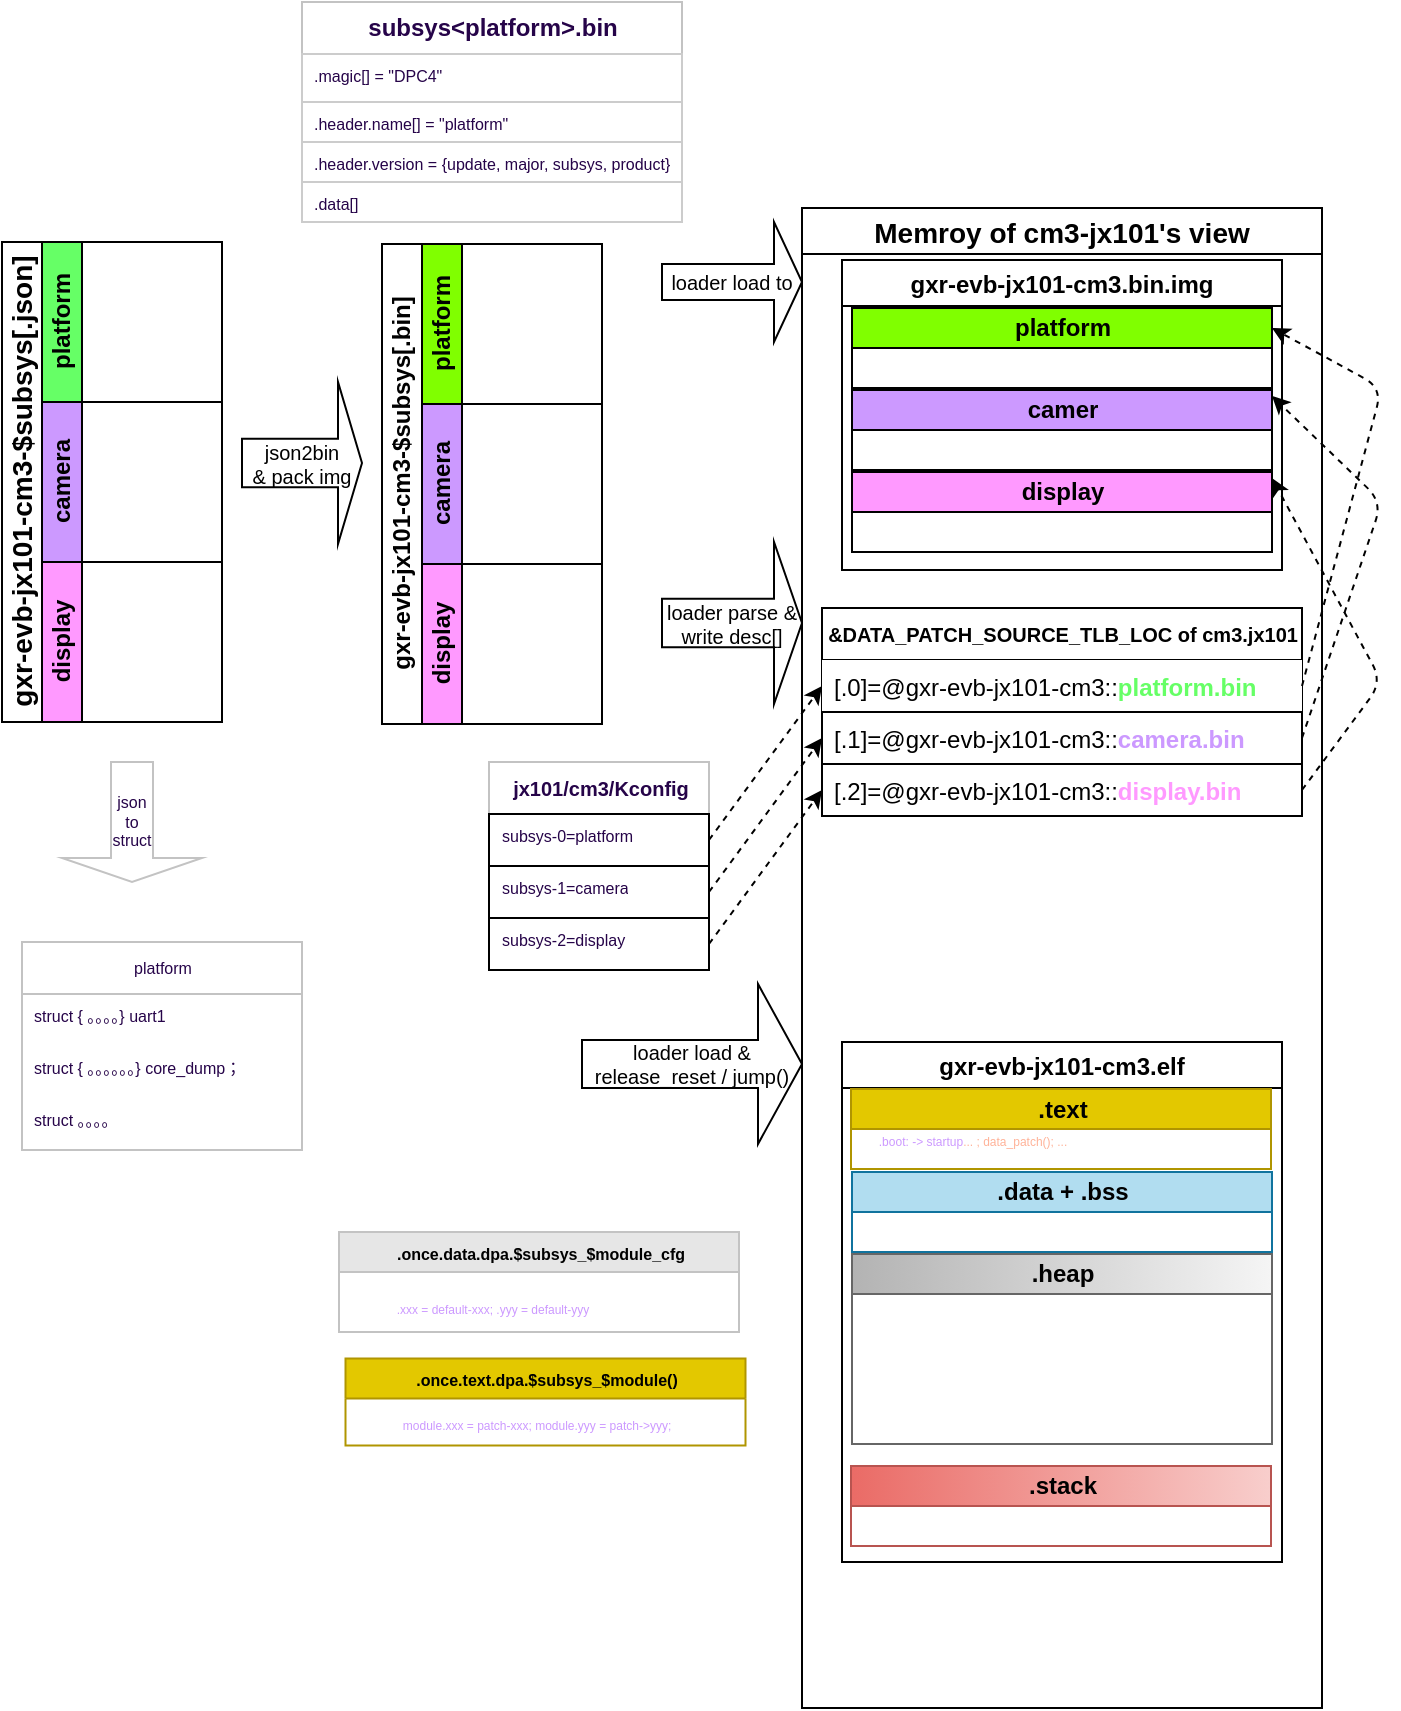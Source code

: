 <mxfile>
    <diagram id="vT99LtTNEYBTbsqwjrP1" name="Page-1">
        <mxGraphModel dx="1839" dy="947" grid="1" gridSize="10" guides="1" tooltips="1" connect="1" arrows="1" fold="1" page="1" pageScale="1" pageWidth="850" pageHeight="1100" math="0" shadow="0">
            <root>
                <mxCell id="0"/>
                <mxCell id="1" parent="0"/>
                <mxCell id="2" value="&lt;font style=&quot;font-size: 14px;&quot;&gt;gxr-evb-jx101-cm3-$subsys[.json]&lt;/font&gt;" style="swimlane;childLayout=stackLayout;resizeParent=1;resizeParentMax=0;horizontal=0;startSize=20;horizontalStack=0;html=1;" vertex="1" parent="1">
                    <mxGeometry x="70" y="120" width="110" height="240" as="geometry">
                        <mxRectangle x="70" y="120" width="40" height="260" as="alternateBounds"/>
                    </mxGeometry>
                </mxCell>
                <mxCell id="3" value="platform" style="swimlane;startSize=20;horizontal=0;html=1;fillColor=#66FF66;" vertex="1" parent="2">
                    <mxGeometry x="20" width="90" height="80" as="geometry"/>
                </mxCell>
                <mxCell id="4" value="camera" style="swimlane;startSize=20;horizontal=0;html=1;fillColor=#CC99FF;" vertex="1" parent="2">
                    <mxGeometry x="20" y="80" width="90" height="80" as="geometry"/>
                </mxCell>
                <mxCell id="5" value="&lt;span style=&quot;background-color: rgb(255, 153, 255);&quot;&gt;display&lt;/span&gt;" style="swimlane;startSize=20;horizontal=0;html=1;fillColor=#FF99FF;" vertex="1" parent="2">
                    <mxGeometry x="20" y="160" width="90" height="80" as="geometry"/>
                </mxCell>
                <mxCell id="11" value="gxr-evb-jx101-cm3-$subsys[.bin]" style="swimlane;childLayout=stackLayout;resizeParent=1;resizeParentMax=0;horizontal=0;startSize=20;horizontalStack=0;html=1;" vertex="1" parent="1">
                    <mxGeometry x="260" y="121" width="110" height="240" as="geometry"/>
                </mxCell>
                <mxCell id="12" value="platform" style="swimlane;startSize=20;horizontal=0;html=1;fillColor=#80FF00;" vertex="1" parent="11">
                    <mxGeometry x="20" width="90" height="80" as="geometry"/>
                </mxCell>
                <mxCell id="13" value="camera" style="swimlane;startSize=20;horizontal=0;html=1;fillColor=#CC99FF;" vertex="1" parent="11">
                    <mxGeometry x="20" y="80" width="90" height="80" as="geometry"/>
                </mxCell>
                <mxCell id="14" value="display" style="swimlane;startSize=20;horizontal=0;html=1;fillColor=#FF99FF;" vertex="1" parent="11">
                    <mxGeometry x="20" y="160" width="90" height="80" as="geometry"/>
                </mxCell>
                <object label="json2bin&lt;br&gt;&amp;amp; pack img" id="15">
                    <mxCell style="shape=singleArrow;whiteSpace=wrap;html=1;fontSize=10;" vertex="1" parent="1">
                        <mxGeometry x="190" y="190" width="60" height="81" as="geometry"/>
                    </mxCell>
                </object>
                <object label="loader load to" id="16">
                    <mxCell style="shape=singleArrow;whiteSpace=wrap;html=1;fontSize=10;" vertex="1" parent="1">
                        <mxGeometry x="400" y="110" width="70" height="60" as="geometry"/>
                    </mxCell>
                </object>
                <object label="loader parse &amp;amp; write desc[]" id="17">
                    <mxCell style="shape=singleArrow;whiteSpace=wrap;html=1;fontSize=10;" vertex="1" parent="1">
                        <mxGeometry x="400" y="270" width="70" height="81" as="geometry"/>
                    </mxCell>
                </object>
                <mxCell id="18" value="Memroy of cm3-jx101's view" style="swimlane;fontSize=14;fillColor=#FFFFFF;" vertex="1" parent="1">
                    <mxGeometry x="470" y="103" width="260" height="750" as="geometry"/>
                </mxCell>
                <mxCell id="7" value="&lt;font style=&quot;font-size: 10px;&quot;&gt;&amp;amp;DATA_PATCH_SOURCE_TLB_LOC of cm3.jx101&lt;/font&gt;" style="swimlane;fontStyle=1;childLayout=stackLayout;horizontal=1;startSize=26;fillColor=none;horizontalStack=0;resizeParent=1;resizeParentMax=0;resizeLast=0;collapsible=1;marginBottom=0;html=1;" vertex="1" parent="18">
                    <mxGeometry x="10" y="200" width="240" height="104" as="geometry"/>
                </mxCell>
                <mxCell id="8" value="[.0]=@&lt;span style=&quot;text-align: center; background-color: rgb(255, 255, 255);&quot;&gt;gxr-evb-jx101-cm3::&lt;/span&gt;&lt;b&gt;&lt;font color=&quot;#66ff66&quot;&gt;platform.bin&lt;/font&gt;&lt;/b&gt;" style="text;strokeColor=none;fillColor=default;align=left;verticalAlign=top;spacingLeft=4;spacingRight=4;overflow=hidden;rotatable=0;points=[[0,0.5],[1,0.5]];portConstraint=eastwest;whiteSpace=wrap;html=1;" vertex="1" parent="7">
                    <mxGeometry y="26" width="240" height="26" as="geometry"/>
                </mxCell>
                <mxCell id="9" value="[.1]=@&lt;span style=&quot;border-color: var(--border-color); text-align: center; background-color: rgb(255, 255, 255);&quot;&gt;gxr-evb-jx101-cm3::&lt;/span&gt;&lt;b&gt;&lt;font color=&quot;#cc99ff&quot;&gt;camera.bin&lt;/font&gt;&lt;/b&gt;" style="text;strokeColor=default;fillColor=none;align=left;verticalAlign=top;spacingLeft=4;spacingRight=4;overflow=hidden;rotatable=0;points=[[0,0.5],[1,0.5]];portConstraint=eastwest;whiteSpace=wrap;html=1;" vertex="1" parent="7">
                    <mxGeometry y="52" width="240" height="26" as="geometry"/>
                </mxCell>
                <mxCell id="10" value="[.2]=@&lt;span style=&quot;border-color: var(--border-color); text-align: center; background-color: rgb(255, 255, 255);&quot;&gt;gxr-evb-jx101-cm3::&lt;/span&gt;&lt;b&gt;&lt;font color=&quot;#ff99ff&quot;&gt;display.bin&lt;/font&gt;&lt;/b&gt;" style="text;strokeColor=none;fillColor=none;align=left;verticalAlign=top;spacingLeft=4;spacingRight=4;overflow=hidden;rotatable=0;points=[[0,0.5],[1,0.5]];portConstraint=eastwest;whiteSpace=wrap;html=1;" vertex="1" parent="7">
                    <mxGeometry y="78" width="240" height="26" as="geometry"/>
                </mxCell>
                <mxCell id="26" value="gxr-evb-jx101-cm3.bin.img" style="swimlane;fontSize=12;fillColor=#FFFFFF;fontStyle=1" vertex="1" parent="18">
                    <mxGeometry x="20" y="26" width="220" height="155" as="geometry"/>
                </mxCell>
                <mxCell id="31" value="platform" style="swimlane;startSize=20;horizontal=0;html=1;fillColor=#80FF00;rotation=90;" vertex="1" parent="26">
                    <mxGeometry x="90" y="-61" width="40" height="210" as="geometry"/>
                </mxCell>
                <mxCell id="32" value="camer" style="swimlane;startSize=20;horizontal=0;html=1;fillColor=#CC99FF;rotation=90;" vertex="1" parent="26">
                    <mxGeometry x="90" y="-20" width="40" height="210" as="geometry"/>
                </mxCell>
                <mxCell id="33" value="display" style="swimlane;startSize=20;horizontal=0;html=1;fillColor=#FF99FF;rotation=90;" vertex="1" parent="26">
                    <mxGeometry x="90" y="21" width="40" height="210" as="geometry"/>
                </mxCell>
                <mxCell id="34" value="" style="endArrow=classic;html=1;fontSize=12;entryX=0.25;entryY=0;entryDx=0;entryDy=0;dashed=1;" edge="1" parent="18" target="31">
                    <mxGeometry width="50" height="50" relative="1" as="geometry">
                        <mxPoint x="250" y="239" as="sourcePoint"/>
                        <mxPoint x="-20" y="230" as="targetPoint"/>
                        <Array as="points">
                            <mxPoint x="290" y="90"/>
                        </Array>
                    </mxGeometry>
                </mxCell>
                <mxCell id="37" value="gxr-evb-jx101-cm3.elf" style="swimlane;fontSize=12;fillColor=#FFFFFF;" vertex="1" parent="18">
                    <mxGeometry x="20" y="417" width="220" height="260" as="geometry"/>
                </mxCell>
                <mxCell id="38" value=".text" style="swimlane;startSize=20;horizontal=0;html=1;fillColor=#e3c800;rotation=90;fontColor=#000000;strokeColor=#B09500;" vertex="1" parent="37">
                    <mxGeometry x="89.5" y="-61.5" width="40" height="210" as="geometry"/>
                </mxCell>
                <mxCell id="43" value="&lt;font style=&quot;font-size: 6px;&quot;&gt;.boot: -&amp;gt; startup&lt;font color=&quot;#ffb399&quot;&gt;... ; data_patch(); ...&lt;/font&gt;&lt;/font&gt;" style="text;html=1;align=center;verticalAlign=middle;resizable=0;points=[];autosize=1;strokeColor=none;fillColor=none;fontSize=12;fontColor=#cc99ff;" vertex="1" parent="38">
                    <mxGeometry x="-85" y="94" width="120" height="30" as="geometry"/>
                </mxCell>
                <mxCell id="39" value=".data + .bss" style="swimlane;startSize=20;horizontal=0;html=1;fillColor=#b1ddf0;rotation=90;strokeColor=#10739e;" vertex="1" parent="37">
                    <mxGeometry x="90" y="-20" width="40" height="210" as="geometry"/>
                </mxCell>
                <mxCell id="40" value=".heap" style="swimlane;startSize=20;horizontal=0;html=1;fillColor=#f5f5f5;rotation=90;strokeColor=#666666;gradientColor=#b3b3b3;" vertex="1" parent="37">
                    <mxGeometry x="62.5" y="48.5" width="95" height="210" as="geometry"/>
                </mxCell>
                <mxCell id="41" value=".stack" style="swimlane;startSize=20;horizontal=0;html=1;fillColor=#f8cecc;rotation=90;strokeColor=#b85450;gradientColor=#ea6b66;" vertex="1" parent="37">
                    <mxGeometry x="89.5" y="127" width="40" height="210" as="geometry"/>
                </mxCell>
                <mxCell id="35" value="" style="endArrow=classic;html=1;fontSize=12;entryX=0.25;entryY=0;entryDx=0;entryDy=0;dashed=1;exitX=1;exitY=0.5;exitDx=0;exitDy=0;" edge="1" parent="1" source="9">
                    <mxGeometry width="50" height="50" relative="1" as="geometry">
                        <mxPoint x="720" y="376.0" as="sourcePoint"/>
                        <mxPoint x="705" y="197" as="targetPoint"/>
                        <Array as="points">
                            <mxPoint x="760" y="250"/>
                        </Array>
                    </mxGeometry>
                </mxCell>
                <mxCell id="36" value="" style="endArrow=classic;html=1;fontSize=12;entryX=0.25;entryY=0;entryDx=0;entryDy=0;dashed=1;exitX=1;exitY=0.5;exitDx=0;exitDy=0;" edge="1" parent="1" source="10">
                    <mxGeometry width="50" height="50" relative="1" as="geometry">
                        <mxPoint x="720" y="406" as="sourcePoint"/>
                        <mxPoint x="705" y="238" as="targetPoint"/>
                        <Array as="points">
                            <mxPoint x="760" y="340"/>
                        </Array>
                    </mxGeometry>
                </mxCell>
                <mxCell id="64" value="&lt;font style=&quot;font-size: 8px;&quot;&gt;.once.data.dpa.$subsys_$module_cfg&lt;/font&gt;" style="swimlane;startSize=20;horizontal=0;html=1;fillColor=#E6E6E6;rotation=90;fontColor=#000000;strokeColor=#c3c3c3;" vertex="1" parent="1">
                    <mxGeometry x="313.5" y="540" width="50" height="200" as="geometry"/>
                </mxCell>
                <mxCell id="65" value="&lt;span style=&quot;font-size: 6px;&quot;&gt;.xxx = default-xxx; .yyy = default-yyy&lt;/span&gt;" style="text;html=1;align=center;verticalAlign=middle;resizable=0;points=[];autosize=1;strokeColor=none;fillColor=none;fontSize=12;fontColor=#cc99ff;" vertex="1" parent="64">
                    <mxGeometry x="-58.5" y="97" width="120" height="30" as="geometry"/>
                </mxCell>
                <mxCell id="74" value="&lt;b&gt;&lt;font style=&quot;font-size: 10px;&quot;&gt;jx101/cm3/Kconfig&lt;/font&gt;&lt;/b&gt;" style="swimlane;fontStyle=0;childLayout=stackLayout;horizontal=1;startSize=26;fillColor=none;horizontalStack=0;resizeParent=1;resizeParentMax=0;resizeLast=0;collapsible=1;marginBottom=0;html=1;labelBackgroundColor=#ffffff;strokeColor=#c3c3c3;fontSize=8;fontColor=#260449;" vertex="1" parent="1">
                    <mxGeometry x="313.5" y="380" width="110" height="104" as="geometry"/>
                </mxCell>
                <mxCell id="75" value="subsys-0=platform" style="text;strokeColor=default;fillColor=none;align=left;verticalAlign=top;spacingLeft=4;spacingRight=4;overflow=hidden;rotatable=0;points=[[0,0.5],[1,0.5]];portConstraint=eastwest;whiteSpace=wrap;html=1;labelBackgroundColor=#ffffff;fontSize=8;fontColor=#260449;" vertex="1" parent="74">
                    <mxGeometry y="26" width="110" height="26" as="geometry"/>
                </mxCell>
                <mxCell id="76" value="subsys-1=camera" style="text;strokeColor=default;fillColor=none;align=left;verticalAlign=top;spacingLeft=4;spacingRight=4;overflow=hidden;rotatable=0;points=[[0,0.5],[1,0.5]];portConstraint=eastwest;whiteSpace=wrap;html=1;labelBackgroundColor=#ffffff;fontSize=8;fontColor=#260449;" vertex="1" parent="74">
                    <mxGeometry y="52" width="110" height="26" as="geometry"/>
                </mxCell>
                <mxCell id="77" value="subsys-2=display" style="text;strokeColor=default;fillColor=none;align=left;verticalAlign=top;spacingLeft=4;spacingRight=4;overflow=hidden;rotatable=0;points=[[0,0.5],[1,0.5]];portConstraint=eastwest;whiteSpace=wrap;html=1;labelBackgroundColor=#ffffff;fontSize=8;fontColor=#260449;" vertex="1" parent="74">
                    <mxGeometry y="78" width="110" height="26" as="geometry"/>
                </mxCell>
                <mxCell id="44" value="&lt;font style=&quot;font-size: 8px;&quot;&gt;.once.text.dpa.$subsys_$module()&lt;/font&gt;" style="swimlane;startSize=20;horizontal=0;html=1;fillColor=#e3c800;rotation=90;fontColor=#000000;strokeColor=#B09500;" vertex="1" parent="1">
                    <mxGeometry x="320" y="600" width="43.5" height="200" as="geometry"/>
                </mxCell>
                <mxCell id="45" value="&lt;span style=&quot;font-size: 6px;&quot;&gt;module.xxx = patch-xxx; module.yyy = patch-&amp;gt;yyy;&lt;/span&gt;" style="text;html=1;align=center;verticalAlign=middle;resizable=0;points=[];autosize=1;strokeColor=none;fillColor=none;fontSize=12;fontColor=#cc99ff;" vertex="1" parent="44">
                    <mxGeometry x="-62.75" y="94.75" width="160" height="30" as="geometry"/>
                </mxCell>
                <mxCell id="78" value="platform" style="swimlane;fontStyle=0;childLayout=stackLayout;horizontal=1;startSize=26;fillColor=none;horizontalStack=0;resizeParent=1;resizeParentMax=0;resizeLast=0;collapsible=1;marginBottom=0;html=1;labelBackgroundColor=#ffffff;strokeColor=#c3c3c3;fontSize=8;fontColor=#260449;" vertex="1" parent="1">
                    <mxGeometry x="80" y="470" width="140" height="104" as="geometry"/>
                </mxCell>
                <mxCell id="79" value="struct { 。。。。} uart1" style="text;strokeColor=none;fillColor=none;align=left;verticalAlign=top;spacingLeft=4;spacingRight=4;overflow=hidden;rotatable=0;points=[[0,0.5],[1,0.5]];portConstraint=eastwest;whiteSpace=wrap;html=1;labelBackgroundColor=#ffffff;fontSize=8;fontColor=#260449;" vertex="1" parent="78">
                    <mxGeometry y="26" width="140" height="26" as="geometry"/>
                </mxCell>
                <mxCell id="80" value="struct { 。。。。。。} core_dump；" style="text;strokeColor=none;fillColor=none;align=left;verticalAlign=top;spacingLeft=4;spacingRight=4;overflow=hidden;rotatable=0;points=[[0,0.5],[1,0.5]];portConstraint=eastwest;whiteSpace=wrap;html=1;labelBackgroundColor=#ffffff;fontSize=8;fontColor=#260449;" vertex="1" parent="78">
                    <mxGeometry y="52" width="140" height="26" as="geometry"/>
                </mxCell>
                <mxCell id="81" value="struct 。。。。" style="text;strokeColor=none;fillColor=none;align=left;verticalAlign=top;spacingLeft=4;spacingRight=4;overflow=hidden;rotatable=0;points=[[0,0.5],[1,0.5]];portConstraint=eastwest;whiteSpace=wrap;html=1;labelBackgroundColor=#ffffff;fontSize=8;fontColor=#260449;" vertex="1" parent="78">
                    <mxGeometry y="78" width="140" height="26" as="geometry"/>
                </mxCell>
                <mxCell id="82" value="json&lt;br&gt;to&lt;br&gt;struct" style="shape=singleArrow;direction=south;whiteSpace=wrap;html=1;labelBackgroundColor=#ffffff;strokeColor=#c3c3c3;fontSize=8;fontColor=#260449;fillColor=none;" vertex="1" parent="1">
                    <mxGeometry x="100" y="380" width="70" height="60" as="geometry"/>
                </mxCell>
                <mxCell id="84" style="edgeStyle=none;html=1;exitX=1;exitY=0.5;exitDx=0;exitDy=0;entryX=0;entryY=0.5;entryDx=0;entryDy=0;dashed=1;fontSize=8;fontColor=#260449;" edge="1" parent="1" source="75" target="8">
                    <mxGeometry relative="1" as="geometry"/>
                </mxCell>
                <mxCell id="85" style="edgeStyle=none;html=1;exitX=1;exitY=0.5;exitDx=0;exitDy=0;entryX=0;entryY=0.5;entryDx=0;entryDy=0;dashed=1;fontSize=8;fontColor=#260449;" edge="1" parent="1" source="76" target="9">
                    <mxGeometry relative="1" as="geometry"/>
                </mxCell>
                <mxCell id="86" style="edgeStyle=none;html=1;exitX=1;exitY=0.5;exitDx=0;exitDy=0;entryX=0;entryY=0.5;entryDx=0;entryDy=0;dashed=1;fontSize=8;fontColor=#260449;" edge="1" parent="1" source="77" target="10">
                    <mxGeometry relative="1" as="geometry"/>
                </mxCell>
                <mxCell id="87" value="&lt;b&gt;&lt;font style=&quot;font-size: 12px;&quot;&gt;subsys&amp;lt;platform&amp;gt;.bin&lt;/font&gt;&lt;/b&gt;" style="swimlane;fontStyle=0;childLayout=stackLayout;horizontal=1;startSize=26;fillColor=none;horizontalStack=0;resizeParent=1;resizeParentMax=0;resizeLast=0;collapsible=1;marginBottom=0;html=1;labelBackgroundColor=#ffffff;strokeColor=#c3c3c3;fontSize=8;fontColor=#260449;" vertex="1" parent="1">
                    <mxGeometry x="220" width="190" height="110" as="geometry"/>
                </mxCell>
                <mxCell id="88" value=".magic[] = &quot;DPC4&quot;" style="text;strokeColor=#CCCCCC;fillColor=none;align=left;verticalAlign=top;spacingLeft=4;spacingRight=4;overflow=hidden;rotatable=0;points=[[0,0.5],[1,0.5]];portConstraint=eastwest;whiteSpace=wrap;html=1;labelBackgroundColor=#ffffff;fontSize=8;fontColor=#260449;" vertex="1" parent="87">
                    <mxGeometry y="26" width="190" height="24" as="geometry"/>
                </mxCell>
                <mxCell id="89" value=".header.name[] = &quot;platform&quot;" style="text;strokeColor=#CCCCCC;fillColor=none;align=left;verticalAlign=top;spacingLeft=4;spacingRight=4;overflow=hidden;rotatable=0;points=[[0,0.5],[1,0.5]];portConstraint=eastwest;whiteSpace=wrap;html=1;labelBackgroundColor=#ffffff;fontSize=8;fontColor=#260449;" vertex="1" parent="87">
                    <mxGeometry y="50" width="190" height="20" as="geometry"/>
                </mxCell>
                <mxCell id="90" value=".header.version = {update, major, subsys, product}" style="text;strokeColor=#CCCCCC;fillColor=none;align=left;verticalAlign=top;spacingLeft=4;spacingRight=4;overflow=hidden;rotatable=0;points=[[0,0.5],[1,0.5]];portConstraint=eastwest;whiteSpace=wrap;html=1;labelBackgroundColor=#ffffff;fontSize=8;fontColor=#260449;" vertex="1" parent="87">
                    <mxGeometry y="70" width="190" height="20" as="geometry"/>
                </mxCell>
                <mxCell id="91" value=".data[]" style="text;strokeColor=#CCCCCC;fillColor=none;align=left;verticalAlign=top;spacingLeft=4;spacingRight=4;overflow=hidden;rotatable=0;points=[[0,0.5],[1,0.5]];portConstraint=eastwest;whiteSpace=wrap;html=1;labelBackgroundColor=#ffffff;fontSize=8;fontColor=#260449;" vertex="1" parent="87">
                    <mxGeometry y="90" width="190" height="20" as="geometry"/>
                </mxCell>
                <object label="loader load &amp;amp; release_reset / jump()" id="92">
                    <mxCell style="shape=singleArrow;whiteSpace=wrap;html=1;fontSize=10;" vertex="1" parent="1">
                        <mxGeometry x="360" y="491" width="110" height="80" as="geometry"/>
                    </mxCell>
                </object>
            </root>
        </mxGraphModel>
    </diagram>
</mxfile>